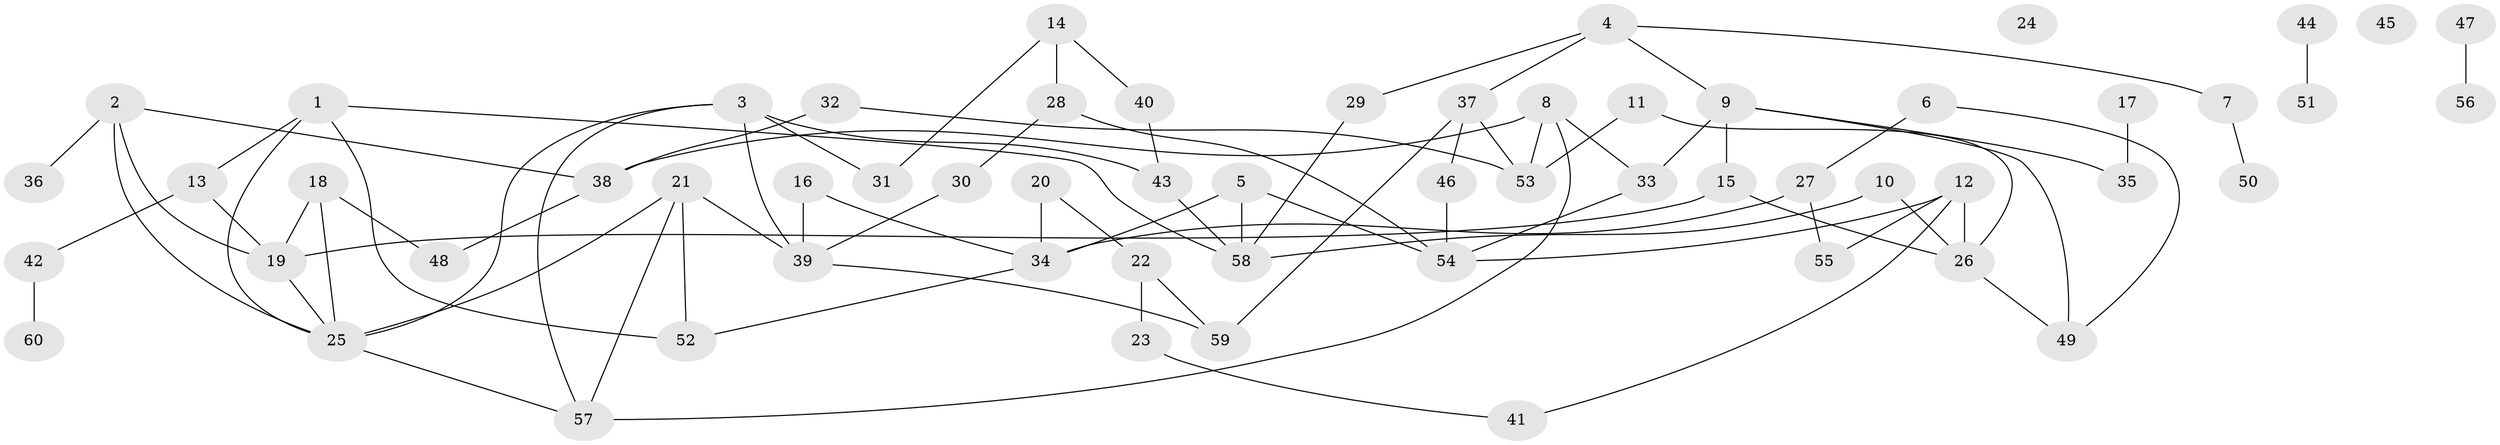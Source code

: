 // Generated by graph-tools (version 1.1) at 2025/39/03/09/25 04:39:37]
// undirected, 60 vertices, 85 edges
graph export_dot {
graph [start="1"]
  node [color=gray90,style=filled];
  1;
  2;
  3;
  4;
  5;
  6;
  7;
  8;
  9;
  10;
  11;
  12;
  13;
  14;
  15;
  16;
  17;
  18;
  19;
  20;
  21;
  22;
  23;
  24;
  25;
  26;
  27;
  28;
  29;
  30;
  31;
  32;
  33;
  34;
  35;
  36;
  37;
  38;
  39;
  40;
  41;
  42;
  43;
  44;
  45;
  46;
  47;
  48;
  49;
  50;
  51;
  52;
  53;
  54;
  55;
  56;
  57;
  58;
  59;
  60;
  1 -- 13;
  1 -- 25;
  1 -- 52;
  1 -- 58;
  2 -- 19;
  2 -- 25;
  2 -- 36;
  2 -- 38;
  3 -- 25;
  3 -- 31;
  3 -- 39;
  3 -- 43;
  3 -- 57;
  4 -- 7;
  4 -- 9;
  4 -- 29;
  4 -- 37;
  5 -- 34;
  5 -- 54;
  5 -- 58;
  6 -- 27;
  6 -- 49;
  7 -- 50;
  8 -- 33;
  8 -- 38;
  8 -- 53;
  8 -- 57;
  9 -- 15;
  9 -- 33;
  9 -- 35;
  9 -- 49;
  10 -- 26;
  10 -- 58;
  11 -- 26;
  11 -- 53;
  12 -- 26;
  12 -- 41;
  12 -- 54;
  12 -- 55;
  13 -- 19;
  13 -- 42;
  14 -- 28;
  14 -- 31;
  14 -- 40;
  15 -- 19;
  15 -- 26;
  16 -- 34;
  16 -- 39;
  17 -- 35;
  18 -- 19;
  18 -- 25;
  18 -- 48;
  19 -- 25;
  20 -- 22;
  20 -- 34;
  21 -- 25;
  21 -- 39;
  21 -- 52;
  21 -- 57;
  22 -- 23;
  22 -- 59;
  23 -- 41;
  25 -- 57;
  26 -- 49;
  27 -- 34;
  27 -- 55;
  28 -- 30;
  28 -- 54;
  29 -- 58;
  30 -- 39;
  32 -- 38;
  32 -- 53;
  33 -- 54;
  34 -- 52;
  37 -- 46;
  37 -- 53;
  37 -- 59;
  38 -- 48;
  39 -- 59;
  40 -- 43;
  42 -- 60;
  43 -- 58;
  44 -- 51;
  46 -- 54;
  47 -- 56;
}
